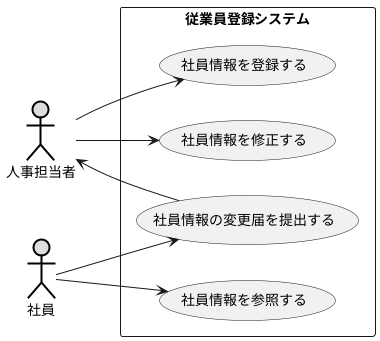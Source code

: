 @startuml 例題3
left to right direction

actor 人事担当者 as you #DDDDDD;line:black;line.bold;
actor 社員 as Say #DDDDDD;line:black;line.bold;

rectangle 従業員登録システム {
usecase 社員情報を登録する as A
usecase 社員情報を参照する as B
usecase 社員情報の変更届を提出する as C
usecase 社員情報を修正する as D


}


you -->  A 
Say --> B
Say --> C
you --> D
C --> you 

@enduml
